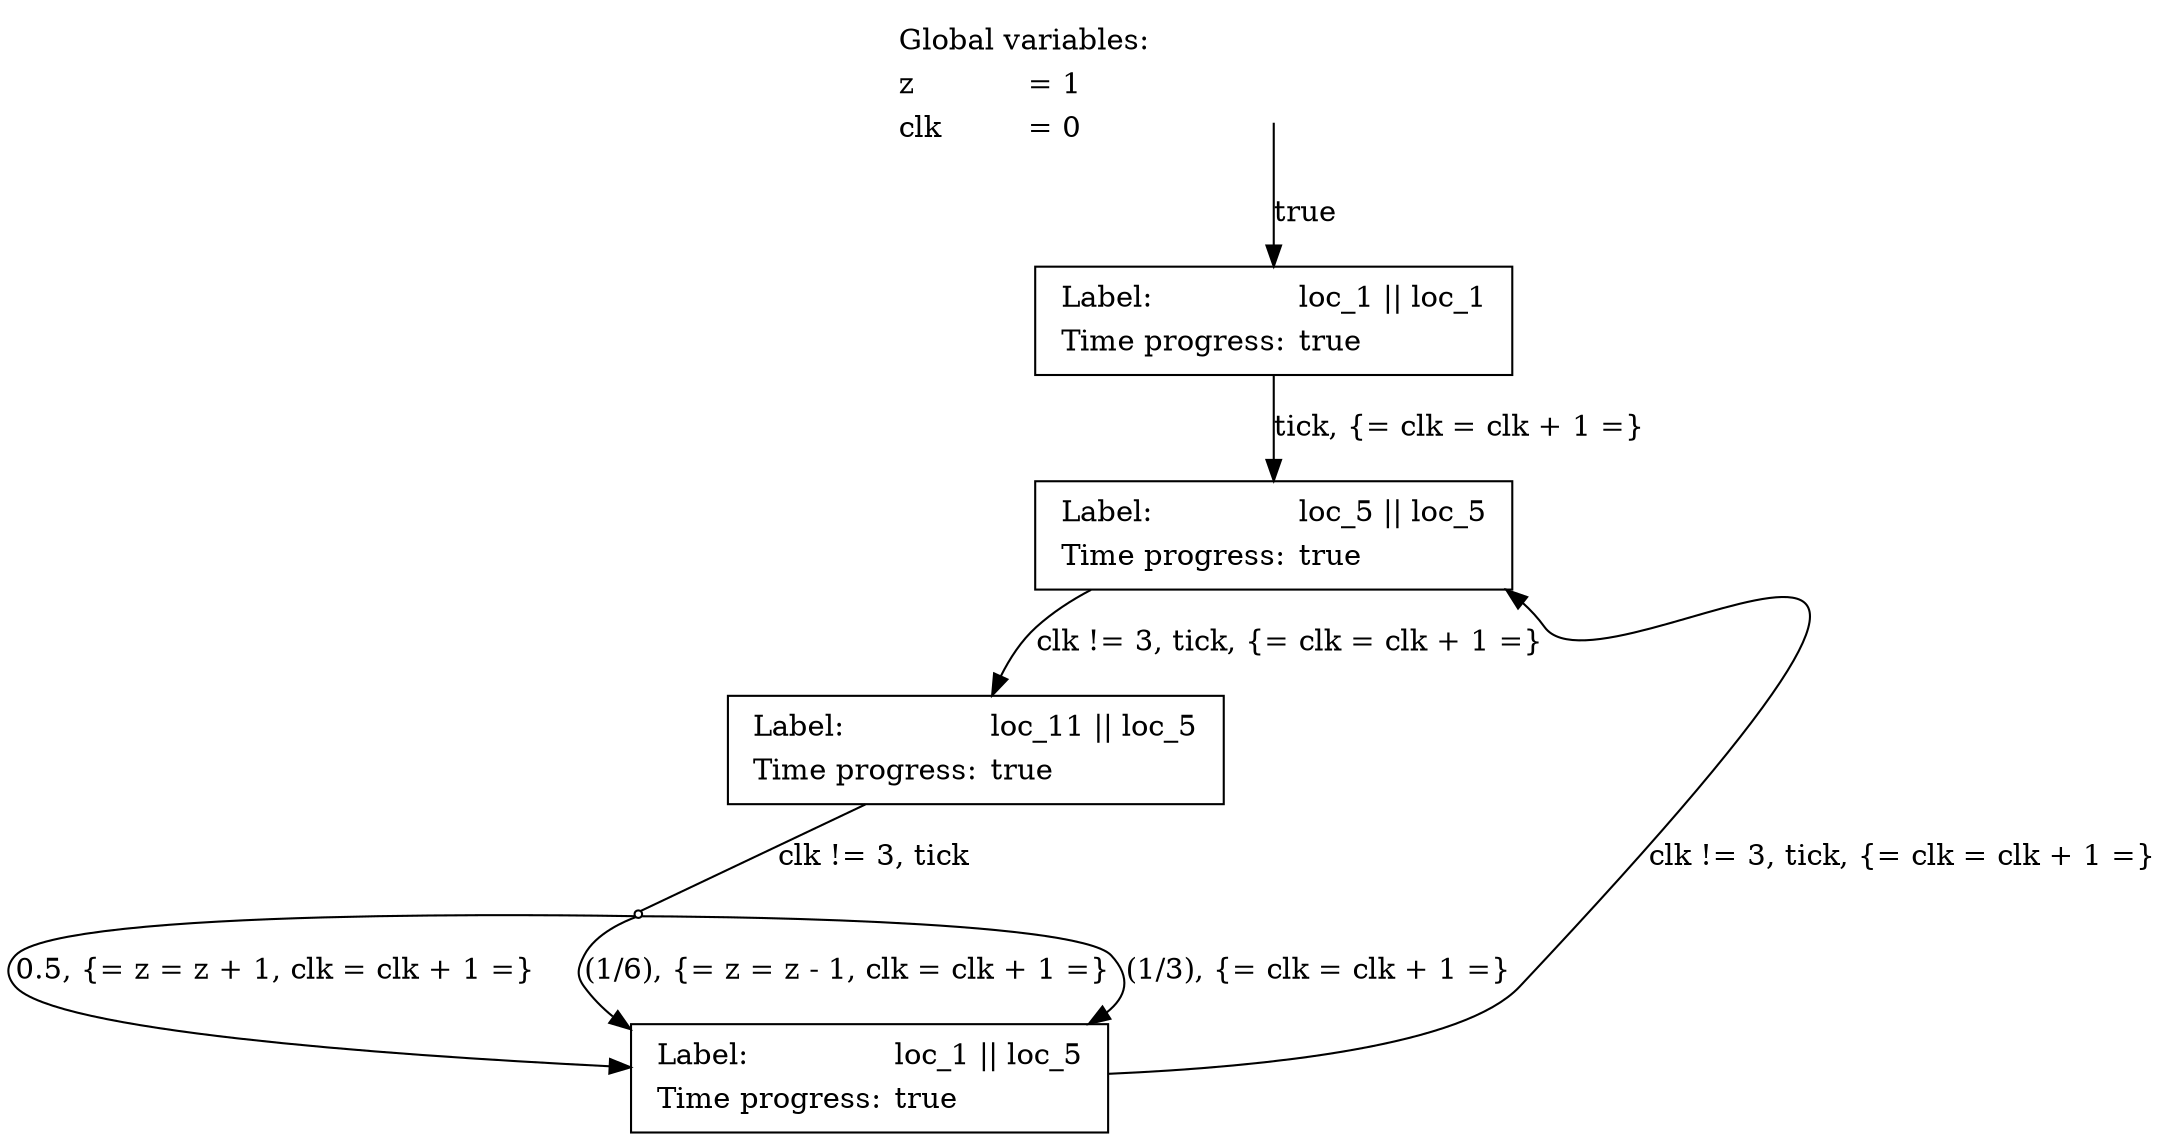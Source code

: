 digraph G {
	rankdir = TB;
	bgcolor = transparent;
	node [style = filled, fillcolor = white];
__global_vars__ [shape=plaintext, fillcolor="transparent", label=<<table border="0"><tr><td align="left" valign="top" colspan="2">Global variables:</td></tr><tr><td align="left" valign="top">z</td><td align="left" valign="top" balign="left">= 1</td></tr><tr><td align="left" valign="top">clk</td><td align="left" valign="top" balign="left">= 0</td></tr></table>>];
	0 [shape=box, label=<<table border="0"><tr><td align="left" valign="top">Label:</td><td align="left" valign="top" balign="left">loc_1 || loc_1</td></tr><tr><td align="left" valign="top">Time progress:</td><td align="left" valign="top" balign="left">true</td></tr></table>>];
	1 [shape=box, label=<<table border="0"><tr><td align="left" valign="top">Label:</td><td align="left" valign="top" balign="left">loc_5 || loc_5</td></tr><tr><td align="left" valign="top">Time progress:</td><td align="left" valign="top" balign="left">true</td></tr></table>>];
	0 -> 1 [label=<tick, {= clk = clk + 1 =}<br align="left" />>];
	2 [shape=box, label=<<table border="0"><tr><td align="left" valign="top">Label:</td><td align="left" valign="top" balign="left">loc_11 || loc_5</td></tr><tr><td align="left" valign="top">Time progress:</td><td align="left" valign="top" balign="left">true</td></tr></table>>];
	1 -> 2 [label=<clk != 3, tick, {= clk = clk + 1 =}<br align="left" />>];
	i0 [shape=point];
	2 -> i0 [label=<clk != 3, tick<br align="left" />>, arrowhead=none];
	3 [shape=box, label=<<table border="0"><tr><td align="left" valign="top">Label:</td><td align="left" valign="top" balign="left">loc_1 || loc_5</td></tr><tr><td align="left" valign="top">Time progress:</td><td align="left" valign="top" balign="left">true</td></tr></table>>];
	i0 -> 3 [label=<0.5, {= z = z + 1, clk = clk + 1 =}<br align="left" />>];
	i0 -> 3 [label=<(1/6), {= z = z - 1, clk = clk + 1 =}<br align="left" />>];
	i0 -> 3 [label=<(1/3), {= clk = clk + 1 =}<br align="left" />>];
	3 -> 1 [label=<clk != 3, tick, {= clk = clk + 1 =}<br align="left" />>];
	_____initial4 [shape=none, style=invisible, label=""];
	_____initial4 -> 0 [label=<true<br align="left" />>];

}
